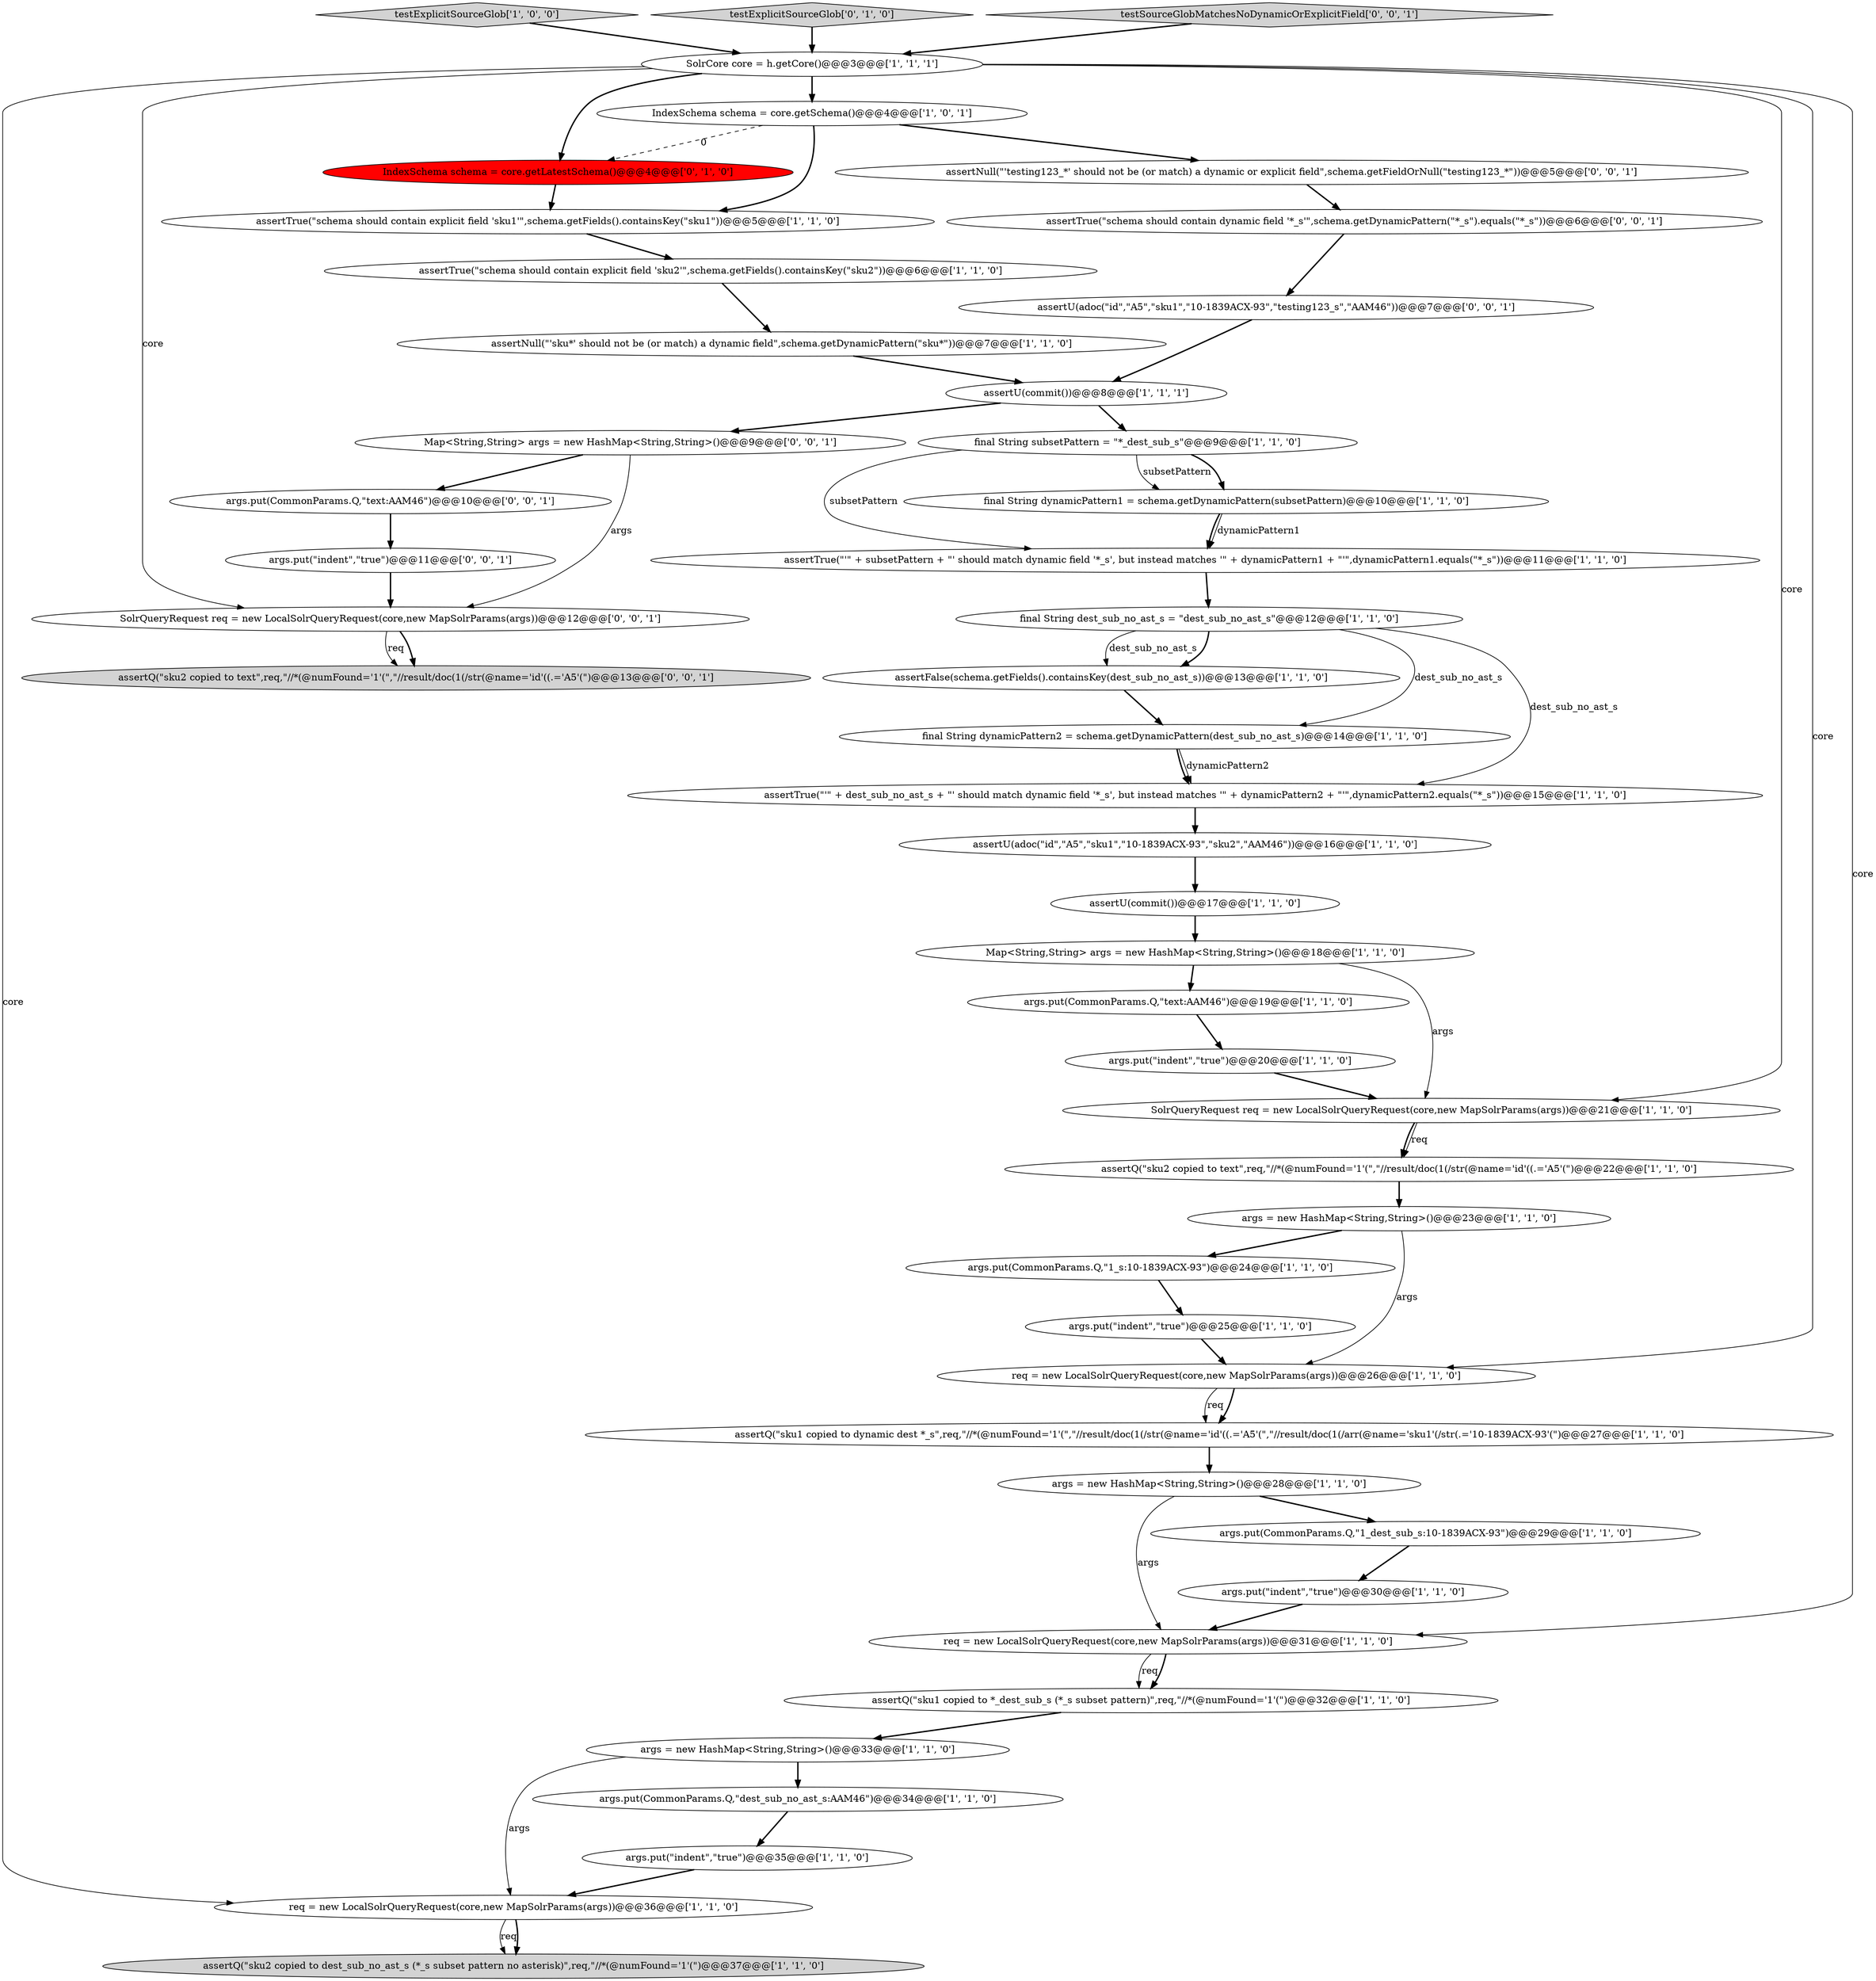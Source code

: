 digraph {
12 [style = filled, label = "SolrQueryRequest req = new LocalSolrQueryRequest(core,new MapSolrParams(args))@@@21@@@['1', '1', '0']", fillcolor = white, shape = ellipse image = "AAA0AAABBB1BBB"];
41 [style = filled, label = "assertQ(\"sku2 copied to text\",req,\"//*(@numFound='1'(\",\"//result/doc(1(/str(@name='id'((.='A5'(\")@@@13@@@['0', '0', '1']", fillcolor = lightgray, shape = ellipse image = "AAA0AAABBB3BBB"];
31 [style = filled, label = "args.put(\"indent\",\"true\")@@@30@@@['1', '1', '0']", fillcolor = white, shape = ellipse image = "AAA0AAABBB1BBB"];
21 [style = filled, label = "args.put(\"indent\",\"true\")@@@25@@@['1', '1', '0']", fillcolor = white, shape = ellipse image = "AAA0AAABBB1BBB"];
27 [style = filled, label = "SolrCore core = h.getCore()@@@3@@@['1', '1', '1']", fillcolor = white, shape = ellipse image = "AAA0AAABBB1BBB"];
39 [style = filled, label = "args.put(\"indent\",\"true\")@@@11@@@['0', '0', '1']", fillcolor = white, shape = ellipse image = "AAA0AAABBB3BBB"];
7 [style = filled, label = "assertNull(\"'sku*' should not be (or match) a dynamic field\",schema.getDynamicPattern(\"sku*\"))@@@7@@@['1', '1', '0']", fillcolor = white, shape = ellipse image = "AAA0AAABBB1BBB"];
17 [style = filled, label = "assertU(commit())@@@17@@@['1', '1', '0']", fillcolor = white, shape = ellipse image = "AAA0AAABBB1BBB"];
23 [style = filled, label = "assertQ(\"sku1 copied to *_dest_sub_s (*_s subset pattern)\",req,\"//*(@numFound='1'(\")@@@32@@@['1', '1', '0']", fillcolor = white, shape = ellipse image = "AAA0AAABBB1BBB"];
24 [style = filled, label = "assertQ(\"sku2 copied to dest_sub_no_ast_s (*_s subset pattern no asterisk)\",req,\"//*(@numFound='1'(\")@@@37@@@['1', '1', '0']", fillcolor = lightgray, shape = ellipse image = "AAA0AAABBB1BBB"];
29 [style = filled, label = "assertTrue(\"schema should contain explicit field 'sku1'\",schema.getFields().containsKey(\"sku1\"))@@@5@@@['1', '1', '0']", fillcolor = white, shape = ellipse image = "AAA0AAABBB1BBB"];
35 [style = filled, label = "args.put(\"indent\",\"true\")@@@20@@@['1', '1', '0']", fillcolor = white, shape = ellipse image = "AAA0AAABBB1BBB"];
15 [style = filled, label = "req = new LocalSolrQueryRequest(core,new MapSolrParams(args))@@@36@@@['1', '1', '0']", fillcolor = white, shape = ellipse image = "AAA0AAABBB1BBB"];
5 [style = filled, label = "args = new HashMap<String,String>()@@@23@@@['1', '1', '0']", fillcolor = white, shape = ellipse image = "AAA0AAABBB1BBB"];
40 [style = filled, label = "args.put(CommonParams.Q,\"text:AAM46\")@@@10@@@['0', '0', '1']", fillcolor = white, shape = ellipse image = "AAA0AAABBB3BBB"];
2 [style = filled, label = "args.put(\"indent\",\"true\")@@@35@@@['1', '1', '0']", fillcolor = white, shape = ellipse image = "AAA0AAABBB1BBB"];
10 [style = filled, label = "assertTrue(\"schema should contain explicit field 'sku2'\",schema.getFields().containsKey(\"sku2\"))@@@6@@@['1', '1', '0']", fillcolor = white, shape = ellipse image = "AAA0AAABBB1BBB"];
14 [style = filled, label = "args = new HashMap<String,String>()@@@33@@@['1', '1', '0']", fillcolor = white, shape = ellipse image = "AAA0AAABBB1BBB"];
38 [style = filled, label = "Map<String,String> args = new HashMap<String,String>()@@@9@@@['0', '0', '1']", fillcolor = white, shape = ellipse image = "AAA0AAABBB3BBB"];
19 [style = filled, label = "args.put(CommonParams.Q,\"1_dest_sub_s:10-1839ACX-93\")@@@29@@@['1', '1', '0']", fillcolor = white, shape = ellipse image = "AAA0AAABBB1BBB"];
11 [style = filled, label = "testExplicitSourceGlob['1', '0', '0']", fillcolor = lightgray, shape = diamond image = "AAA0AAABBB1BBB"];
32 [style = filled, label = "args.put(CommonParams.Q,\"text:AAM46\")@@@19@@@['1', '1', '0']", fillcolor = white, shape = ellipse image = "AAA0AAABBB1BBB"];
0 [style = filled, label = "final String dest_sub_no_ast_s = \"dest_sub_no_ast_s\"@@@12@@@['1', '1', '0']", fillcolor = white, shape = ellipse image = "AAA0AAABBB1BBB"];
33 [style = filled, label = "assertU(adoc(\"id\",\"A5\",\"sku1\",\"10-1839ACX-93\",\"sku2\",\"AAM46\"))@@@16@@@['1', '1', '0']", fillcolor = white, shape = ellipse image = "AAA0AAABBB1BBB"];
46 [style = filled, label = "assertTrue(\"schema should contain dynamic field '*_s'\",schema.getDynamicPattern(\"*_s\").equals(\"*_s\"))@@@6@@@['0', '0', '1']", fillcolor = white, shape = ellipse image = "AAA0AAABBB3BBB"];
30 [style = filled, label = "assertTrue(\"'\" + dest_sub_no_ast_s + \"' should match dynamic field '*_s', but instead matches '\" + dynamicPattern2 + \"'\",dynamicPattern2.equals(\"*_s\"))@@@15@@@['1', '1', '0']", fillcolor = white, shape = ellipse image = "AAA0AAABBB1BBB"];
26 [style = filled, label = "assertFalse(schema.getFields().containsKey(dest_sub_no_ast_s))@@@13@@@['1', '1', '0']", fillcolor = white, shape = ellipse image = "AAA0AAABBB1BBB"];
37 [style = filled, label = "IndexSchema schema = core.getLatestSchema()@@@4@@@['0', '1', '0']", fillcolor = red, shape = ellipse image = "AAA1AAABBB2BBB"];
42 [style = filled, label = "assertNull(\"'testing123_*' should not be (or match) a dynamic or explicit field\",schema.getFieldOrNull(\"testing123_*\"))@@@5@@@['0', '0', '1']", fillcolor = white, shape = ellipse image = "AAA0AAABBB3BBB"];
16 [style = filled, label = "assertTrue(\"'\" + subsetPattern + \"' should match dynamic field '*_s', but instead matches '\" + dynamicPattern1 + \"'\",dynamicPattern1.equals(\"*_s\"))@@@11@@@['1', '1', '0']", fillcolor = white, shape = ellipse image = "AAA0AAABBB1BBB"];
18 [style = filled, label = "req = new LocalSolrQueryRequest(core,new MapSolrParams(args))@@@26@@@['1', '1', '0']", fillcolor = white, shape = ellipse image = "AAA0AAABBB1BBB"];
22 [style = filled, label = "assertQ(\"sku1 copied to dynamic dest *_s\",req,\"//*(@numFound='1'(\",\"//result/doc(1(/str(@name='id'((.='A5'(\",\"//result/doc(1(/arr(@name='sku1'(/str(.='10-1839ACX-93'(\")@@@27@@@['1', '1', '0']", fillcolor = white, shape = ellipse image = "AAA0AAABBB1BBB"];
36 [style = filled, label = "testExplicitSourceGlob['0', '1', '0']", fillcolor = lightgray, shape = diamond image = "AAA0AAABBB2BBB"];
6 [style = filled, label = "Map<String,String> args = new HashMap<String,String>()@@@18@@@['1', '1', '0']", fillcolor = white, shape = ellipse image = "AAA0AAABBB1BBB"];
8 [style = filled, label = "args.put(CommonParams.Q,\"dest_sub_no_ast_s:AAM46\")@@@34@@@['1', '1', '0']", fillcolor = white, shape = ellipse image = "AAA0AAABBB1BBB"];
3 [style = filled, label = "assertU(commit())@@@8@@@['1', '1', '1']", fillcolor = white, shape = ellipse image = "AAA0AAABBB1BBB"];
20 [style = filled, label = "final String dynamicPattern1 = schema.getDynamicPattern(subsetPattern)@@@10@@@['1', '1', '0']", fillcolor = white, shape = ellipse image = "AAA0AAABBB1BBB"];
43 [style = filled, label = "testSourceGlobMatchesNoDynamicOrExplicitField['0', '0', '1']", fillcolor = lightgray, shape = diamond image = "AAA0AAABBB3BBB"];
9 [style = filled, label = "IndexSchema schema = core.getSchema()@@@4@@@['1', '0', '1']", fillcolor = white, shape = ellipse image = "AAA0AAABBB1BBB"];
1 [style = filled, label = "final String dynamicPattern2 = schema.getDynamicPattern(dest_sub_no_ast_s)@@@14@@@['1', '1', '0']", fillcolor = white, shape = ellipse image = "AAA0AAABBB1BBB"];
13 [style = filled, label = "req = new LocalSolrQueryRequest(core,new MapSolrParams(args))@@@31@@@['1', '1', '0']", fillcolor = white, shape = ellipse image = "AAA0AAABBB1BBB"];
28 [style = filled, label = "args.put(CommonParams.Q,\"1_s:10-1839ACX-93\")@@@24@@@['1', '1', '0']", fillcolor = white, shape = ellipse image = "AAA0AAABBB1BBB"];
4 [style = filled, label = "args = new HashMap<String,String>()@@@28@@@['1', '1', '0']", fillcolor = white, shape = ellipse image = "AAA0AAABBB1BBB"];
34 [style = filled, label = "assertQ(\"sku2 copied to text\",req,\"//*(@numFound='1'(\",\"//result/doc(1(/str(@name='id'((.='A5'(\")@@@22@@@['1', '1', '0']", fillcolor = white, shape = ellipse image = "AAA0AAABBB1BBB"];
25 [style = filled, label = "final String subsetPattern = \"*_dest_sub_s\"@@@9@@@['1', '1', '0']", fillcolor = white, shape = ellipse image = "AAA0AAABBB1BBB"];
44 [style = filled, label = "SolrQueryRequest req = new LocalSolrQueryRequest(core,new MapSolrParams(args))@@@12@@@['0', '0', '1']", fillcolor = white, shape = ellipse image = "AAA0AAABBB3BBB"];
45 [style = filled, label = "assertU(adoc(\"id\",\"A5\",\"sku1\",\"10-1839ACX-93\",\"testing123_s\",\"AAM46\"))@@@7@@@['0', '0', '1']", fillcolor = white, shape = ellipse image = "AAA0AAABBB3BBB"];
6->32 [style = bold, label=""];
32->35 [style = bold, label=""];
0->30 [style = solid, label="dest_sub_no_ast_s"];
16->0 [style = bold, label=""];
0->26 [style = bold, label=""];
9->42 [style = bold, label=""];
30->33 [style = bold, label=""];
42->46 [style = bold, label=""];
39->44 [style = bold, label=""];
17->6 [style = bold, label=""];
45->3 [style = bold, label=""];
19->31 [style = bold, label=""];
3->25 [style = bold, label=""];
34->5 [style = bold, label=""];
27->15 [style = solid, label="core"];
31->13 [style = bold, label=""];
26->1 [style = bold, label=""];
27->9 [style = bold, label=""];
4->19 [style = bold, label=""];
37->29 [style = bold, label=""];
27->12 [style = solid, label="core"];
20->16 [style = solid, label="dynamicPattern1"];
12->34 [style = bold, label=""];
27->13 [style = solid, label="core"];
13->23 [style = solid, label="req"];
3->38 [style = bold, label=""];
1->30 [style = bold, label=""];
5->28 [style = bold, label=""];
5->18 [style = solid, label="args"];
10->7 [style = bold, label=""];
4->13 [style = solid, label="args"];
21->18 [style = bold, label=""];
7->3 [style = bold, label=""];
9->37 [style = dashed, label="0"];
22->4 [style = bold, label=""];
12->34 [style = solid, label="req"];
23->14 [style = bold, label=""];
6->12 [style = solid, label="args"];
15->24 [style = solid, label="req"];
25->20 [style = solid, label="subsetPattern"];
25->20 [style = bold, label=""];
27->37 [style = bold, label=""];
28->21 [style = bold, label=""];
18->22 [style = bold, label=""];
40->39 [style = bold, label=""];
20->16 [style = bold, label=""];
36->27 [style = bold, label=""];
0->26 [style = solid, label="dest_sub_no_ast_s"];
8->2 [style = bold, label=""];
25->16 [style = solid, label="subsetPattern"];
1->30 [style = solid, label="dynamicPattern2"];
18->22 [style = solid, label="req"];
14->15 [style = solid, label="args"];
15->24 [style = bold, label=""];
43->27 [style = bold, label=""];
2->15 [style = bold, label=""];
44->41 [style = bold, label=""];
27->44 [style = solid, label="core"];
13->23 [style = bold, label=""];
38->44 [style = solid, label="args"];
44->41 [style = solid, label="req"];
46->45 [style = bold, label=""];
29->10 [style = bold, label=""];
27->18 [style = solid, label="core"];
14->8 [style = bold, label=""];
38->40 [style = bold, label=""];
9->29 [style = bold, label=""];
0->1 [style = solid, label="dest_sub_no_ast_s"];
35->12 [style = bold, label=""];
33->17 [style = bold, label=""];
11->27 [style = bold, label=""];
}
